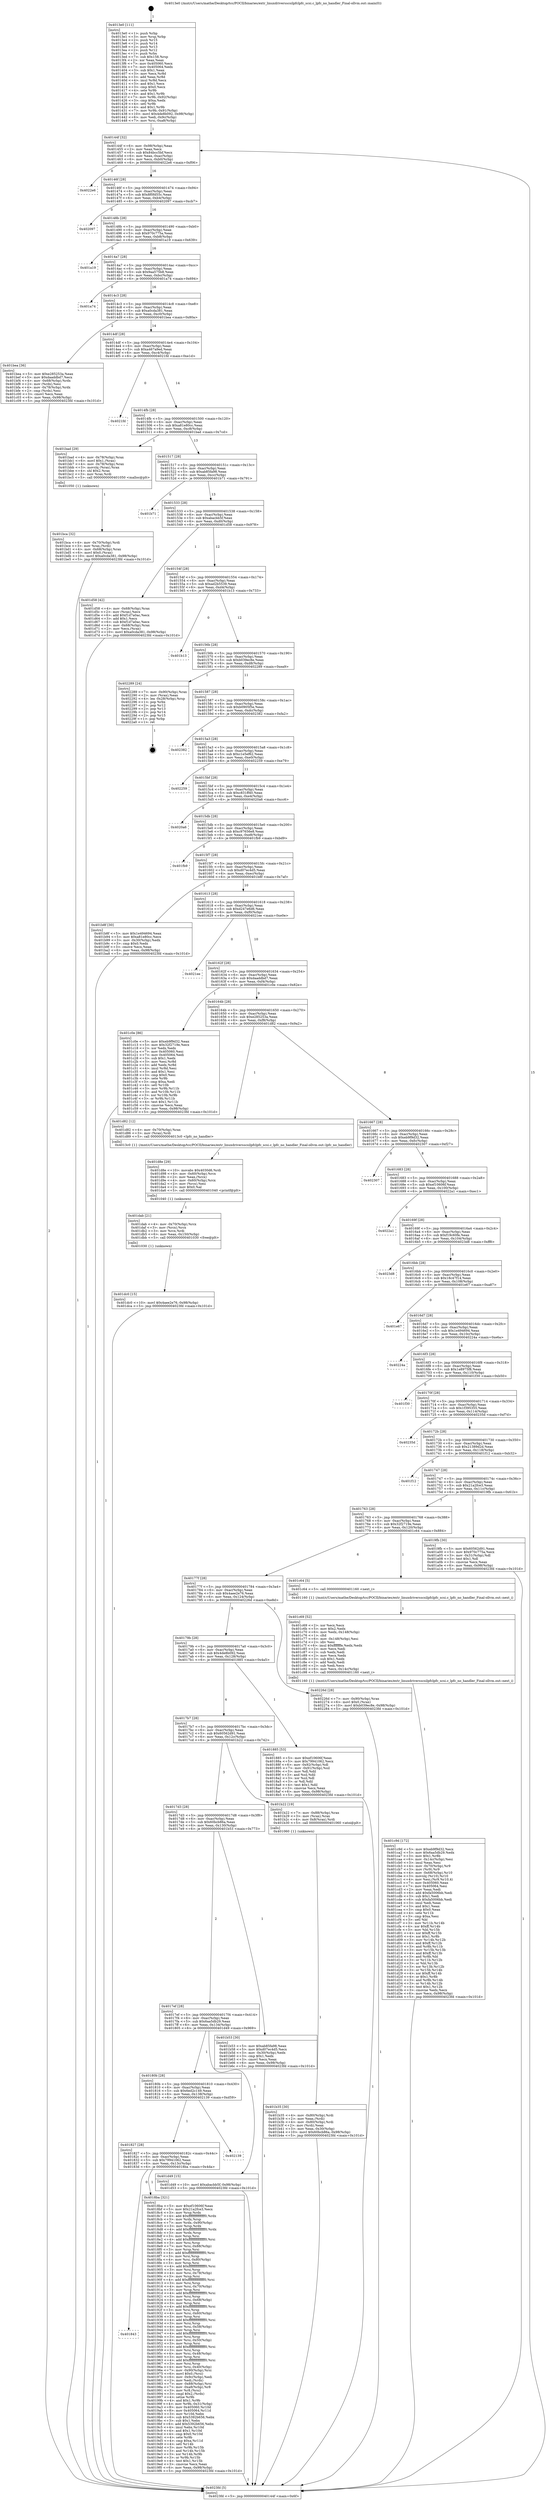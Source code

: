 digraph "0x4013e0" {
  label = "0x4013e0 (/mnt/c/Users/mathe/Desktop/tcc/POCII/binaries/extr_linuxdriversscsilpfclpfc_scsi.c_lpfc_no_handler_Final-ollvm.out::main(0))"
  labelloc = "t"
  node[shape=record]

  Entry [label="",width=0.3,height=0.3,shape=circle,fillcolor=black,style=filled]
  "0x40144f" [label="{
     0x40144f [32]\l
     | [instrs]\l
     &nbsp;&nbsp;0x40144f \<+6\>: mov -0x98(%rbp),%eax\l
     &nbsp;&nbsp;0x401455 \<+2\>: mov %eax,%ecx\l
     &nbsp;&nbsp;0x401457 \<+6\>: sub $0x84bcc5bf,%ecx\l
     &nbsp;&nbsp;0x40145d \<+6\>: mov %eax,-0xac(%rbp)\l
     &nbsp;&nbsp;0x401463 \<+6\>: mov %ecx,-0xb0(%rbp)\l
     &nbsp;&nbsp;0x401469 \<+6\>: je 00000000004022e6 \<main+0xf06\>\l
  }"]
  "0x4022e6" [label="{
     0x4022e6\l
  }", style=dashed]
  "0x40146f" [label="{
     0x40146f [28]\l
     | [instrs]\l
     &nbsp;&nbsp;0x40146f \<+5\>: jmp 0000000000401474 \<main+0x94\>\l
     &nbsp;&nbsp;0x401474 \<+6\>: mov -0xac(%rbp),%eax\l
     &nbsp;&nbsp;0x40147a \<+5\>: sub $0x8f0fd55c,%eax\l
     &nbsp;&nbsp;0x40147f \<+6\>: mov %eax,-0xb4(%rbp)\l
     &nbsp;&nbsp;0x401485 \<+6\>: je 0000000000402097 \<main+0xcb7\>\l
  }"]
  Exit [label="",width=0.3,height=0.3,shape=circle,fillcolor=black,style=filled,peripheries=2]
  "0x402097" [label="{
     0x402097\l
  }", style=dashed]
  "0x40148b" [label="{
     0x40148b [28]\l
     | [instrs]\l
     &nbsp;&nbsp;0x40148b \<+5\>: jmp 0000000000401490 \<main+0xb0\>\l
     &nbsp;&nbsp;0x401490 \<+6\>: mov -0xac(%rbp),%eax\l
     &nbsp;&nbsp;0x401496 \<+5\>: sub $0x970c775a,%eax\l
     &nbsp;&nbsp;0x40149b \<+6\>: mov %eax,-0xb8(%rbp)\l
     &nbsp;&nbsp;0x4014a1 \<+6\>: je 0000000000401a19 \<main+0x639\>\l
  }"]
  "0x401dc0" [label="{
     0x401dc0 [15]\l
     | [instrs]\l
     &nbsp;&nbsp;0x401dc0 \<+10\>: movl $0x4aee2e76,-0x98(%rbp)\l
     &nbsp;&nbsp;0x401dca \<+5\>: jmp 00000000004023fd \<main+0x101d\>\l
  }"]
  "0x401a19" [label="{
     0x401a19\l
  }", style=dashed]
  "0x4014a7" [label="{
     0x4014a7 [28]\l
     | [instrs]\l
     &nbsp;&nbsp;0x4014a7 \<+5\>: jmp 00000000004014ac \<main+0xcc\>\l
     &nbsp;&nbsp;0x4014ac \<+6\>: mov -0xac(%rbp),%eax\l
     &nbsp;&nbsp;0x4014b2 \<+5\>: sub $0x9aa575b8,%eax\l
     &nbsp;&nbsp;0x4014b7 \<+6\>: mov %eax,-0xbc(%rbp)\l
     &nbsp;&nbsp;0x4014bd \<+6\>: je 0000000000401a74 \<main+0x694\>\l
  }"]
  "0x401dab" [label="{
     0x401dab [21]\l
     | [instrs]\l
     &nbsp;&nbsp;0x401dab \<+4\>: mov -0x70(%rbp),%rcx\l
     &nbsp;&nbsp;0x401daf \<+3\>: mov (%rcx),%rcx\l
     &nbsp;&nbsp;0x401db2 \<+3\>: mov %rcx,%rdi\l
     &nbsp;&nbsp;0x401db5 \<+6\>: mov %eax,-0x150(%rbp)\l
     &nbsp;&nbsp;0x401dbb \<+5\>: call 0000000000401030 \<free@plt\>\l
     | [calls]\l
     &nbsp;&nbsp;0x401030 \{1\} (unknown)\l
  }"]
  "0x401a74" [label="{
     0x401a74\l
  }", style=dashed]
  "0x4014c3" [label="{
     0x4014c3 [28]\l
     | [instrs]\l
     &nbsp;&nbsp;0x4014c3 \<+5\>: jmp 00000000004014c8 \<main+0xe8\>\l
     &nbsp;&nbsp;0x4014c8 \<+6\>: mov -0xac(%rbp),%eax\l
     &nbsp;&nbsp;0x4014ce \<+5\>: sub $0xa0cda381,%eax\l
     &nbsp;&nbsp;0x4014d3 \<+6\>: mov %eax,-0xc0(%rbp)\l
     &nbsp;&nbsp;0x4014d9 \<+6\>: je 0000000000401bea \<main+0x80a\>\l
  }"]
  "0x401d8e" [label="{
     0x401d8e [29]\l
     | [instrs]\l
     &nbsp;&nbsp;0x401d8e \<+10\>: movabs $0x4030d6,%rdi\l
     &nbsp;&nbsp;0x401d98 \<+4\>: mov -0x60(%rbp),%rcx\l
     &nbsp;&nbsp;0x401d9c \<+2\>: mov %eax,(%rcx)\l
     &nbsp;&nbsp;0x401d9e \<+4\>: mov -0x60(%rbp),%rcx\l
     &nbsp;&nbsp;0x401da2 \<+2\>: mov (%rcx),%esi\l
     &nbsp;&nbsp;0x401da4 \<+2\>: mov $0x0,%al\l
     &nbsp;&nbsp;0x401da6 \<+5\>: call 0000000000401040 \<printf@plt\>\l
     | [calls]\l
     &nbsp;&nbsp;0x401040 \{1\} (unknown)\l
  }"]
  "0x401bea" [label="{
     0x401bea [36]\l
     | [instrs]\l
     &nbsp;&nbsp;0x401bea \<+5\>: mov $0xe285253a,%eax\l
     &nbsp;&nbsp;0x401bef \<+5\>: mov $0xdaaddbd7,%ecx\l
     &nbsp;&nbsp;0x401bf4 \<+4\>: mov -0x68(%rbp),%rdx\l
     &nbsp;&nbsp;0x401bf8 \<+2\>: mov (%rdx),%esi\l
     &nbsp;&nbsp;0x401bfa \<+4\>: mov -0x78(%rbp),%rdx\l
     &nbsp;&nbsp;0x401bfe \<+2\>: cmp (%rdx),%esi\l
     &nbsp;&nbsp;0x401c00 \<+3\>: cmovl %ecx,%eax\l
     &nbsp;&nbsp;0x401c03 \<+6\>: mov %eax,-0x98(%rbp)\l
     &nbsp;&nbsp;0x401c09 \<+5\>: jmp 00000000004023fd \<main+0x101d\>\l
  }"]
  "0x4014df" [label="{
     0x4014df [28]\l
     | [instrs]\l
     &nbsp;&nbsp;0x4014df \<+5\>: jmp 00000000004014e4 \<main+0x104\>\l
     &nbsp;&nbsp;0x4014e4 \<+6\>: mov -0xac(%rbp),%eax\l
     &nbsp;&nbsp;0x4014ea \<+5\>: sub $0xa467a9ed,%eax\l
     &nbsp;&nbsp;0x4014ef \<+6\>: mov %eax,-0xc4(%rbp)\l
     &nbsp;&nbsp;0x4014f5 \<+6\>: je 00000000004021fd \<main+0xe1d\>\l
  }"]
  "0x401c9d" [label="{
     0x401c9d [172]\l
     | [instrs]\l
     &nbsp;&nbsp;0x401c9d \<+5\>: mov $0xeb9f9d32,%ecx\l
     &nbsp;&nbsp;0x401ca2 \<+5\>: mov $0x6aa5db29,%edx\l
     &nbsp;&nbsp;0x401ca7 \<+3\>: mov $0x1,%r8b\l
     &nbsp;&nbsp;0x401caa \<+6\>: mov -0x14c(%rbp),%esi\l
     &nbsp;&nbsp;0x401cb0 \<+3\>: imul %eax,%esi\l
     &nbsp;&nbsp;0x401cb3 \<+4\>: mov -0x70(%rbp),%r9\l
     &nbsp;&nbsp;0x401cb7 \<+3\>: mov (%r9),%r9\l
     &nbsp;&nbsp;0x401cba \<+4\>: mov -0x68(%rbp),%r10\l
     &nbsp;&nbsp;0x401cbe \<+3\>: movslq (%r10),%r10\l
     &nbsp;&nbsp;0x401cc1 \<+4\>: mov %esi,(%r9,%r10,4)\l
     &nbsp;&nbsp;0x401cc5 \<+7\>: mov 0x405060,%eax\l
     &nbsp;&nbsp;0x401ccc \<+7\>: mov 0x405064,%esi\l
     &nbsp;&nbsp;0x401cd3 \<+2\>: mov %eax,%edi\l
     &nbsp;&nbsp;0x401cd5 \<+6\>: add $0xfa5006bb,%edi\l
     &nbsp;&nbsp;0x401cdb \<+3\>: sub $0x1,%edi\l
     &nbsp;&nbsp;0x401cde \<+6\>: sub $0xfa5006bb,%edi\l
     &nbsp;&nbsp;0x401ce4 \<+3\>: imul %edi,%eax\l
     &nbsp;&nbsp;0x401ce7 \<+3\>: and $0x1,%eax\l
     &nbsp;&nbsp;0x401cea \<+3\>: cmp $0x0,%eax\l
     &nbsp;&nbsp;0x401ced \<+4\>: sete %r11b\l
     &nbsp;&nbsp;0x401cf1 \<+3\>: cmp $0xa,%esi\l
     &nbsp;&nbsp;0x401cf4 \<+3\>: setl %bl\l
     &nbsp;&nbsp;0x401cf7 \<+3\>: mov %r11b,%r14b\l
     &nbsp;&nbsp;0x401cfa \<+4\>: xor $0xff,%r14b\l
     &nbsp;&nbsp;0x401cfe \<+3\>: mov %bl,%r15b\l
     &nbsp;&nbsp;0x401d01 \<+4\>: xor $0xff,%r15b\l
     &nbsp;&nbsp;0x401d05 \<+4\>: xor $0x1,%r8b\l
     &nbsp;&nbsp;0x401d09 \<+3\>: mov %r14b,%r12b\l
     &nbsp;&nbsp;0x401d0c \<+4\>: and $0xff,%r12b\l
     &nbsp;&nbsp;0x401d10 \<+3\>: and %r8b,%r11b\l
     &nbsp;&nbsp;0x401d13 \<+3\>: mov %r15b,%r13b\l
     &nbsp;&nbsp;0x401d16 \<+4\>: and $0xff,%r13b\l
     &nbsp;&nbsp;0x401d1a \<+3\>: and %r8b,%bl\l
     &nbsp;&nbsp;0x401d1d \<+3\>: or %r11b,%r12b\l
     &nbsp;&nbsp;0x401d20 \<+3\>: or %bl,%r13b\l
     &nbsp;&nbsp;0x401d23 \<+3\>: xor %r13b,%r12b\l
     &nbsp;&nbsp;0x401d26 \<+3\>: or %r15b,%r14b\l
     &nbsp;&nbsp;0x401d29 \<+4\>: xor $0xff,%r14b\l
     &nbsp;&nbsp;0x401d2d \<+4\>: or $0x1,%r8b\l
     &nbsp;&nbsp;0x401d31 \<+3\>: and %r8b,%r14b\l
     &nbsp;&nbsp;0x401d34 \<+3\>: or %r14b,%r12b\l
     &nbsp;&nbsp;0x401d37 \<+4\>: test $0x1,%r12b\l
     &nbsp;&nbsp;0x401d3b \<+3\>: cmovne %edx,%ecx\l
     &nbsp;&nbsp;0x401d3e \<+6\>: mov %ecx,-0x98(%rbp)\l
     &nbsp;&nbsp;0x401d44 \<+5\>: jmp 00000000004023fd \<main+0x101d\>\l
  }"]
  "0x4021fd" [label="{
     0x4021fd\l
  }", style=dashed]
  "0x4014fb" [label="{
     0x4014fb [28]\l
     | [instrs]\l
     &nbsp;&nbsp;0x4014fb \<+5\>: jmp 0000000000401500 \<main+0x120\>\l
     &nbsp;&nbsp;0x401500 \<+6\>: mov -0xac(%rbp),%eax\l
     &nbsp;&nbsp;0x401506 \<+5\>: sub $0xa81e80cc,%eax\l
     &nbsp;&nbsp;0x40150b \<+6\>: mov %eax,-0xc8(%rbp)\l
     &nbsp;&nbsp;0x401511 \<+6\>: je 0000000000401bad \<main+0x7cd\>\l
  }"]
  "0x401c69" [label="{
     0x401c69 [52]\l
     | [instrs]\l
     &nbsp;&nbsp;0x401c69 \<+2\>: xor %ecx,%ecx\l
     &nbsp;&nbsp;0x401c6b \<+5\>: mov $0x2,%edx\l
     &nbsp;&nbsp;0x401c70 \<+6\>: mov %edx,-0x148(%rbp)\l
     &nbsp;&nbsp;0x401c76 \<+1\>: cltd\l
     &nbsp;&nbsp;0x401c77 \<+6\>: mov -0x148(%rbp),%esi\l
     &nbsp;&nbsp;0x401c7d \<+2\>: idiv %esi\l
     &nbsp;&nbsp;0x401c7f \<+6\>: imul $0xfffffffe,%edx,%edx\l
     &nbsp;&nbsp;0x401c85 \<+2\>: mov %ecx,%edi\l
     &nbsp;&nbsp;0x401c87 \<+2\>: sub %edx,%edi\l
     &nbsp;&nbsp;0x401c89 \<+2\>: mov %ecx,%edx\l
     &nbsp;&nbsp;0x401c8b \<+3\>: sub $0x1,%edx\l
     &nbsp;&nbsp;0x401c8e \<+2\>: add %edx,%edi\l
     &nbsp;&nbsp;0x401c90 \<+2\>: sub %edi,%ecx\l
     &nbsp;&nbsp;0x401c92 \<+6\>: mov %ecx,-0x14c(%rbp)\l
     &nbsp;&nbsp;0x401c98 \<+5\>: call 0000000000401160 \<next_i\>\l
     | [calls]\l
     &nbsp;&nbsp;0x401160 \{1\} (/mnt/c/Users/mathe/Desktop/tcc/POCII/binaries/extr_linuxdriversscsilpfclpfc_scsi.c_lpfc_no_handler_Final-ollvm.out::next_i)\l
  }"]
  "0x401bad" [label="{
     0x401bad [29]\l
     | [instrs]\l
     &nbsp;&nbsp;0x401bad \<+4\>: mov -0x78(%rbp),%rax\l
     &nbsp;&nbsp;0x401bb1 \<+6\>: movl $0x1,(%rax)\l
     &nbsp;&nbsp;0x401bb7 \<+4\>: mov -0x78(%rbp),%rax\l
     &nbsp;&nbsp;0x401bbb \<+3\>: movslq (%rax),%rax\l
     &nbsp;&nbsp;0x401bbe \<+4\>: shl $0x2,%rax\l
     &nbsp;&nbsp;0x401bc2 \<+3\>: mov %rax,%rdi\l
     &nbsp;&nbsp;0x401bc5 \<+5\>: call 0000000000401050 \<malloc@plt\>\l
     | [calls]\l
     &nbsp;&nbsp;0x401050 \{1\} (unknown)\l
  }"]
  "0x401517" [label="{
     0x401517 [28]\l
     | [instrs]\l
     &nbsp;&nbsp;0x401517 \<+5\>: jmp 000000000040151c \<main+0x13c\>\l
     &nbsp;&nbsp;0x40151c \<+6\>: mov -0xac(%rbp),%eax\l
     &nbsp;&nbsp;0x401522 \<+5\>: sub $0xab85fa98,%eax\l
     &nbsp;&nbsp;0x401527 \<+6\>: mov %eax,-0xcc(%rbp)\l
     &nbsp;&nbsp;0x40152d \<+6\>: je 0000000000401b71 \<main+0x791\>\l
  }"]
  "0x401bca" [label="{
     0x401bca [32]\l
     | [instrs]\l
     &nbsp;&nbsp;0x401bca \<+4\>: mov -0x70(%rbp),%rdi\l
     &nbsp;&nbsp;0x401bce \<+3\>: mov %rax,(%rdi)\l
     &nbsp;&nbsp;0x401bd1 \<+4\>: mov -0x68(%rbp),%rax\l
     &nbsp;&nbsp;0x401bd5 \<+6\>: movl $0x0,(%rax)\l
     &nbsp;&nbsp;0x401bdb \<+10\>: movl $0xa0cda381,-0x98(%rbp)\l
     &nbsp;&nbsp;0x401be5 \<+5\>: jmp 00000000004023fd \<main+0x101d\>\l
  }"]
  "0x401b71" [label="{
     0x401b71\l
  }", style=dashed]
  "0x401533" [label="{
     0x401533 [28]\l
     | [instrs]\l
     &nbsp;&nbsp;0x401533 \<+5\>: jmp 0000000000401538 \<main+0x158\>\l
     &nbsp;&nbsp;0x401538 \<+6\>: mov -0xac(%rbp),%eax\l
     &nbsp;&nbsp;0x40153e \<+5\>: sub $0xabacbb5f,%eax\l
     &nbsp;&nbsp;0x401543 \<+6\>: mov %eax,-0xd0(%rbp)\l
     &nbsp;&nbsp;0x401549 \<+6\>: je 0000000000401d58 \<main+0x978\>\l
  }"]
  "0x401b35" [label="{
     0x401b35 [30]\l
     | [instrs]\l
     &nbsp;&nbsp;0x401b35 \<+4\>: mov -0x80(%rbp),%rdi\l
     &nbsp;&nbsp;0x401b39 \<+2\>: mov %eax,(%rdi)\l
     &nbsp;&nbsp;0x401b3b \<+4\>: mov -0x80(%rbp),%rdi\l
     &nbsp;&nbsp;0x401b3f \<+2\>: mov (%rdi),%eax\l
     &nbsp;&nbsp;0x401b41 \<+3\>: mov %eax,-0x30(%rbp)\l
     &nbsp;&nbsp;0x401b44 \<+10\>: movl $0x60bcb86a,-0x98(%rbp)\l
     &nbsp;&nbsp;0x401b4e \<+5\>: jmp 00000000004023fd \<main+0x101d\>\l
  }"]
  "0x401d58" [label="{
     0x401d58 [42]\l
     | [instrs]\l
     &nbsp;&nbsp;0x401d58 \<+4\>: mov -0x68(%rbp),%rax\l
     &nbsp;&nbsp;0x401d5c \<+2\>: mov (%rax),%ecx\l
     &nbsp;&nbsp;0x401d5e \<+6\>: add $0xf1d7a0ac,%ecx\l
     &nbsp;&nbsp;0x401d64 \<+3\>: add $0x1,%ecx\l
     &nbsp;&nbsp;0x401d67 \<+6\>: sub $0xf1d7a0ac,%ecx\l
     &nbsp;&nbsp;0x401d6d \<+4\>: mov -0x68(%rbp),%rax\l
     &nbsp;&nbsp;0x401d71 \<+2\>: mov %ecx,(%rax)\l
     &nbsp;&nbsp;0x401d73 \<+10\>: movl $0xa0cda381,-0x98(%rbp)\l
     &nbsp;&nbsp;0x401d7d \<+5\>: jmp 00000000004023fd \<main+0x101d\>\l
  }"]
  "0x40154f" [label="{
     0x40154f [28]\l
     | [instrs]\l
     &nbsp;&nbsp;0x40154f \<+5\>: jmp 0000000000401554 \<main+0x174\>\l
     &nbsp;&nbsp;0x401554 \<+6\>: mov -0xac(%rbp),%eax\l
     &nbsp;&nbsp;0x40155a \<+5\>: sub $0xad2b5539,%eax\l
     &nbsp;&nbsp;0x40155f \<+6\>: mov %eax,-0xd4(%rbp)\l
     &nbsp;&nbsp;0x401565 \<+6\>: je 0000000000401b13 \<main+0x733\>\l
  }"]
  "0x401843" [label="{
     0x401843\l
  }", style=dashed]
  "0x401b13" [label="{
     0x401b13\l
  }", style=dashed]
  "0x40156b" [label="{
     0x40156b [28]\l
     | [instrs]\l
     &nbsp;&nbsp;0x40156b \<+5\>: jmp 0000000000401570 \<main+0x190\>\l
     &nbsp;&nbsp;0x401570 \<+6\>: mov -0xac(%rbp),%eax\l
     &nbsp;&nbsp;0x401576 \<+5\>: sub $0xb039ec8e,%eax\l
     &nbsp;&nbsp;0x40157b \<+6\>: mov %eax,-0xd8(%rbp)\l
     &nbsp;&nbsp;0x401581 \<+6\>: je 0000000000402289 \<main+0xea9\>\l
  }"]
  "0x4018ba" [label="{
     0x4018ba [321]\l
     | [instrs]\l
     &nbsp;&nbsp;0x4018ba \<+5\>: mov $0xef10606f,%eax\l
     &nbsp;&nbsp;0x4018bf \<+5\>: mov $0x21a2fce3,%ecx\l
     &nbsp;&nbsp;0x4018c4 \<+3\>: mov %rsp,%rdx\l
     &nbsp;&nbsp;0x4018c7 \<+4\>: add $0xfffffffffffffff0,%rdx\l
     &nbsp;&nbsp;0x4018cb \<+3\>: mov %rdx,%rsp\l
     &nbsp;&nbsp;0x4018ce \<+7\>: mov %rdx,-0x90(%rbp)\l
     &nbsp;&nbsp;0x4018d5 \<+3\>: mov %rsp,%rdx\l
     &nbsp;&nbsp;0x4018d8 \<+4\>: add $0xfffffffffffffff0,%rdx\l
     &nbsp;&nbsp;0x4018dc \<+3\>: mov %rdx,%rsp\l
     &nbsp;&nbsp;0x4018df \<+3\>: mov %rsp,%rsi\l
     &nbsp;&nbsp;0x4018e2 \<+4\>: add $0xfffffffffffffff0,%rsi\l
     &nbsp;&nbsp;0x4018e6 \<+3\>: mov %rsi,%rsp\l
     &nbsp;&nbsp;0x4018e9 \<+7\>: mov %rsi,-0x88(%rbp)\l
     &nbsp;&nbsp;0x4018f0 \<+3\>: mov %rsp,%rsi\l
     &nbsp;&nbsp;0x4018f3 \<+4\>: add $0xfffffffffffffff0,%rsi\l
     &nbsp;&nbsp;0x4018f7 \<+3\>: mov %rsi,%rsp\l
     &nbsp;&nbsp;0x4018fa \<+4\>: mov %rsi,-0x80(%rbp)\l
     &nbsp;&nbsp;0x4018fe \<+3\>: mov %rsp,%rsi\l
     &nbsp;&nbsp;0x401901 \<+4\>: add $0xfffffffffffffff0,%rsi\l
     &nbsp;&nbsp;0x401905 \<+3\>: mov %rsi,%rsp\l
     &nbsp;&nbsp;0x401908 \<+4\>: mov %rsi,-0x78(%rbp)\l
     &nbsp;&nbsp;0x40190c \<+3\>: mov %rsp,%rsi\l
     &nbsp;&nbsp;0x40190f \<+4\>: add $0xfffffffffffffff0,%rsi\l
     &nbsp;&nbsp;0x401913 \<+3\>: mov %rsi,%rsp\l
     &nbsp;&nbsp;0x401916 \<+4\>: mov %rsi,-0x70(%rbp)\l
     &nbsp;&nbsp;0x40191a \<+3\>: mov %rsp,%rsi\l
     &nbsp;&nbsp;0x40191d \<+4\>: add $0xfffffffffffffff0,%rsi\l
     &nbsp;&nbsp;0x401921 \<+3\>: mov %rsi,%rsp\l
     &nbsp;&nbsp;0x401924 \<+4\>: mov %rsi,-0x68(%rbp)\l
     &nbsp;&nbsp;0x401928 \<+3\>: mov %rsp,%rsi\l
     &nbsp;&nbsp;0x40192b \<+4\>: add $0xfffffffffffffff0,%rsi\l
     &nbsp;&nbsp;0x40192f \<+3\>: mov %rsi,%rsp\l
     &nbsp;&nbsp;0x401932 \<+4\>: mov %rsi,-0x60(%rbp)\l
     &nbsp;&nbsp;0x401936 \<+3\>: mov %rsp,%rsi\l
     &nbsp;&nbsp;0x401939 \<+4\>: add $0xfffffffffffffff0,%rsi\l
     &nbsp;&nbsp;0x40193d \<+3\>: mov %rsi,%rsp\l
     &nbsp;&nbsp;0x401940 \<+4\>: mov %rsi,-0x58(%rbp)\l
     &nbsp;&nbsp;0x401944 \<+3\>: mov %rsp,%rsi\l
     &nbsp;&nbsp;0x401947 \<+4\>: add $0xfffffffffffffff0,%rsi\l
     &nbsp;&nbsp;0x40194b \<+3\>: mov %rsi,%rsp\l
     &nbsp;&nbsp;0x40194e \<+4\>: mov %rsi,-0x50(%rbp)\l
     &nbsp;&nbsp;0x401952 \<+3\>: mov %rsp,%rsi\l
     &nbsp;&nbsp;0x401955 \<+4\>: add $0xfffffffffffffff0,%rsi\l
     &nbsp;&nbsp;0x401959 \<+3\>: mov %rsi,%rsp\l
     &nbsp;&nbsp;0x40195c \<+4\>: mov %rsi,-0x48(%rbp)\l
     &nbsp;&nbsp;0x401960 \<+3\>: mov %rsp,%rsi\l
     &nbsp;&nbsp;0x401963 \<+4\>: add $0xfffffffffffffff0,%rsi\l
     &nbsp;&nbsp;0x401967 \<+3\>: mov %rsi,%rsp\l
     &nbsp;&nbsp;0x40196a \<+4\>: mov %rsi,-0x40(%rbp)\l
     &nbsp;&nbsp;0x40196e \<+7\>: mov -0x90(%rbp),%rsi\l
     &nbsp;&nbsp;0x401975 \<+6\>: movl $0x0,(%rsi)\l
     &nbsp;&nbsp;0x40197b \<+6\>: mov -0x9c(%rbp),%edi\l
     &nbsp;&nbsp;0x401981 \<+2\>: mov %edi,(%rdx)\l
     &nbsp;&nbsp;0x401983 \<+7\>: mov -0x88(%rbp),%rsi\l
     &nbsp;&nbsp;0x40198a \<+7\>: mov -0xa8(%rbp),%r8\l
     &nbsp;&nbsp;0x401991 \<+3\>: mov %r8,(%rsi)\l
     &nbsp;&nbsp;0x401994 \<+3\>: cmpl $0x2,(%rdx)\l
     &nbsp;&nbsp;0x401997 \<+4\>: setne %r9b\l
     &nbsp;&nbsp;0x40199b \<+4\>: and $0x1,%r9b\l
     &nbsp;&nbsp;0x40199f \<+4\>: mov %r9b,-0x31(%rbp)\l
     &nbsp;&nbsp;0x4019a3 \<+8\>: mov 0x405060,%r10d\l
     &nbsp;&nbsp;0x4019ab \<+8\>: mov 0x405064,%r11d\l
     &nbsp;&nbsp;0x4019b3 \<+3\>: mov %r10d,%ebx\l
     &nbsp;&nbsp;0x4019b6 \<+6\>: sub $0x5392b656,%ebx\l
     &nbsp;&nbsp;0x4019bc \<+3\>: sub $0x1,%ebx\l
     &nbsp;&nbsp;0x4019bf \<+6\>: add $0x5392b656,%ebx\l
     &nbsp;&nbsp;0x4019c5 \<+4\>: imul %ebx,%r10d\l
     &nbsp;&nbsp;0x4019c9 \<+4\>: and $0x1,%r10d\l
     &nbsp;&nbsp;0x4019cd \<+4\>: cmp $0x0,%r10d\l
     &nbsp;&nbsp;0x4019d1 \<+4\>: sete %r9b\l
     &nbsp;&nbsp;0x4019d5 \<+4\>: cmp $0xa,%r11d\l
     &nbsp;&nbsp;0x4019d9 \<+4\>: setl %r14b\l
     &nbsp;&nbsp;0x4019dd \<+3\>: mov %r9b,%r15b\l
     &nbsp;&nbsp;0x4019e0 \<+3\>: and %r14b,%r15b\l
     &nbsp;&nbsp;0x4019e3 \<+3\>: xor %r14b,%r9b\l
     &nbsp;&nbsp;0x4019e6 \<+3\>: or %r9b,%r15b\l
     &nbsp;&nbsp;0x4019e9 \<+4\>: test $0x1,%r15b\l
     &nbsp;&nbsp;0x4019ed \<+3\>: cmovne %ecx,%eax\l
     &nbsp;&nbsp;0x4019f0 \<+6\>: mov %eax,-0x98(%rbp)\l
     &nbsp;&nbsp;0x4019f6 \<+5\>: jmp 00000000004023fd \<main+0x101d\>\l
  }"]
  "0x402289" [label="{
     0x402289 [24]\l
     | [instrs]\l
     &nbsp;&nbsp;0x402289 \<+7\>: mov -0x90(%rbp),%rax\l
     &nbsp;&nbsp;0x402290 \<+2\>: mov (%rax),%eax\l
     &nbsp;&nbsp;0x402292 \<+4\>: lea -0x28(%rbp),%rsp\l
     &nbsp;&nbsp;0x402296 \<+1\>: pop %rbx\l
     &nbsp;&nbsp;0x402297 \<+2\>: pop %r12\l
     &nbsp;&nbsp;0x402299 \<+2\>: pop %r13\l
     &nbsp;&nbsp;0x40229b \<+2\>: pop %r14\l
     &nbsp;&nbsp;0x40229d \<+2\>: pop %r15\l
     &nbsp;&nbsp;0x40229f \<+1\>: pop %rbp\l
     &nbsp;&nbsp;0x4022a0 \<+1\>: ret\l
  }"]
  "0x401587" [label="{
     0x401587 [28]\l
     | [instrs]\l
     &nbsp;&nbsp;0x401587 \<+5\>: jmp 000000000040158c \<main+0x1ac\>\l
     &nbsp;&nbsp;0x40158c \<+6\>: mov -0xac(%rbp),%eax\l
     &nbsp;&nbsp;0x401592 \<+5\>: sub $0xb0905f5e,%eax\l
     &nbsp;&nbsp;0x401597 \<+6\>: mov %eax,-0xdc(%rbp)\l
     &nbsp;&nbsp;0x40159d \<+6\>: je 0000000000402382 \<main+0xfa2\>\l
  }"]
  "0x401827" [label="{
     0x401827 [28]\l
     | [instrs]\l
     &nbsp;&nbsp;0x401827 \<+5\>: jmp 000000000040182c \<main+0x44c\>\l
     &nbsp;&nbsp;0x40182c \<+6\>: mov -0xac(%rbp),%eax\l
     &nbsp;&nbsp;0x401832 \<+5\>: sub $0x79941062,%eax\l
     &nbsp;&nbsp;0x401837 \<+6\>: mov %eax,-0x13c(%rbp)\l
     &nbsp;&nbsp;0x40183d \<+6\>: je 00000000004018ba \<main+0x4da\>\l
  }"]
  "0x402382" [label="{
     0x402382\l
  }", style=dashed]
  "0x4015a3" [label="{
     0x4015a3 [28]\l
     | [instrs]\l
     &nbsp;&nbsp;0x4015a3 \<+5\>: jmp 00000000004015a8 \<main+0x1c8\>\l
     &nbsp;&nbsp;0x4015a8 \<+6\>: mov -0xac(%rbp),%eax\l
     &nbsp;&nbsp;0x4015ae \<+5\>: sub $0xc1e5ef62,%eax\l
     &nbsp;&nbsp;0x4015b3 \<+6\>: mov %eax,-0xe0(%rbp)\l
     &nbsp;&nbsp;0x4015b9 \<+6\>: je 0000000000402259 \<main+0xe79\>\l
  }"]
  "0x402139" [label="{
     0x402139\l
  }", style=dashed]
  "0x402259" [label="{
     0x402259\l
  }", style=dashed]
  "0x4015bf" [label="{
     0x4015bf [28]\l
     | [instrs]\l
     &nbsp;&nbsp;0x4015bf \<+5\>: jmp 00000000004015c4 \<main+0x1e4\>\l
     &nbsp;&nbsp;0x4015c4 \<+6\>: mov -0xac(%rbp),%eax\l
     &nbsp;&nbsp;0x4015ca \<+5\>: sub $0xc831ff40,%eax\l
     &nbsp;&nbsp;0x4015cf \<+6\>: mov %eax,-0xe4(%rbp)\l
     &nbsp;&nbsp;0x4015d5 \<+6\>: je 00000000004020a6 \<main+0xcc6\>\l
  }"]
  "0x40180b" [label="{
     0x40180b [28]\l
     | [instrs]\l
     &nbsp;&nbsp;0x40180b \<+5\>: jmp 0000000000401810 \<main+0x430\>\l
     &nbsp;&nbsp;0x401810 \<+6\>: mov -0xac(%rbp),%eax\l
     &nbsp;&nbsp;0x401816 \<+5\>: sub $0x6ed2c149,%eax\l
     &nbsp;&nbsp;0x40181b \<+6\>: mov %eax,-0x138(%rbp)\l
     &nbsp;&nbsp;0x401821 \<+6\>: je 0000000000402139 \<main+0xd59\>\l
  }"]
  "0x4020a6" [label="{
     0x4020a6\l
  }", style=dashed]
  "0x4015db" [label="{
     0x4015db [28]\l
     | [instrs]\l
     &nbsp;&nbsp;0x4015db \<+5\>: jmp 00000000004015e0 \<main+0x200\>\l
     &nbsp;&nbsp;0x4015e0 \<+6\>: mov -0xac(%rbp),%eax\l
     &nbsp;&nbsp;0x4015e6 \<+5\>: sub $0xc97656e8,%eax\l
     &nbsp;&nbsp;0x4015eb \<+6\>: mov %eax,-0xe8(%rbp)\l
     &nbsp;&nbsp;0x4015f1 \<+6\>: je 0000000000401fb9 \<main+0xbd9\>\l
  }"]
  "0x401d49" [label="{
     0x401d49 [15]\l
     | [instrs]\l
     &nbsp;&nbsp;0x401d49 \<+10\>: movl $0xabacbb5f,-0x98(%rbp)\l
     &nbsp;&nbsp;0x401d53 \<+5\>: jmp 00000000004023fd \<main+0x101d\>\l
  }"]
  "0x401fb9" [label="{
     0x401fb9\l
  }", style=dashed]
  "0x4015f7" [label="{
     0x4015f7 [28]\l
     | [instrs]\l
     &nbsp;&nbsp;0x4015f7 \<+5\>: jmp 00000000004015fc \<main+0x21c\>\l
     &nbsp;&nbsp;0x4015fc \<+6\>: mov -0xac(%rbp),%eax\l
     &nbsp;&nbsp;0x401602 \<+5\>: sub $0xd07ec4d5,%eax\l
     &nbsp;&nbsp;0x401607 \<+6\>: mov %eax,-0xec(%rbp)\l
     &nbsp;&nbsp;0x40160d \<+6\>: je 0000000000401b8f \<main+0x7af\>\l
  }"]
  "0x4017ef" [label="{
     0x4017ef [28]\l
     | [instrs]\l
     &nbsp;&nbsp;0x4017ef \<+5\>: jmp 00000000004017f4 \<main+0x414\>\l
     &nbsp;&nbsp;0x4017f4 \<+6\>: mov -0xac(%rbp),%eax\l
     &nbsp;&nbsp;0x4017fa \<+5\>: sub $0x6aa5db29,%eax\l
     &nbsp;&nbsp;0x4017ff \<+6\>: mov %eax,-0x134(%rbp)\l
     &nbsp;&nbsp;0x401805 \<+6\>: je 0000000000401d49 \<main+0x969\>\l
  }"]
  "0x401b8f" [label="{
     0x401b8f [30]\l
     | [instrs]\l
     &nbsp;&nbsp;0x401b8f \<+5\>: mov $0x1e494694,%eax\l
     &nbsp;&nbsp;0x401b94 \<+5\>: mov $0xa81e80cc,%ecx\l
     &nbsp;&nbsp;0x401b99 \<+3\>: mov -0x30(%rbp),%edx\l
     &nbsp;&nbsp;0x401b9c \<+3\>: cmp $0x0,%edx\l
     &nbsp;&nbsp;0x401b9f \<+3\>: cmove %ecx,%eax\l
     &nbsp;&nbsp;0x401ba2 \<+6\>: mov %eax,-0x98(%rbp)\l
     &nbsp;&nbsp;0x401ba8 \<+5\>: jmp 00000000004023fd \<main+0x101d\>\l
  }"]
  "0x401613" [label="{
     0x401613 [28]\l
     | [instrs]\l
     &nbsp;&nbsp;0x401613 \<+5\>: jmp 0000000000401618 \<main+0x238\>\l
     &nbsp;&nbsp;0x401618 \<+6\>: mov -0xac(%rbp),%eax\l
     &nbsp;&nbsp;0x40161e \<+5\>: sub $0xd247e6d6,%eax\l
     &nbsp;&nbsp;0x401623 \<+6\>: mov %eax,-0xf0(%rbp)\l
     &nbsp;&nbsp;0x401629 \<+6\>: je 00000000004021ee \<main+0xe0e\>\l
  }"]
  "0x401b53" [label="{
     0x401b53 [30]\l
     | [instrs]\l
     &nbsp;&nbsp;0x401b53 \<+5\>: mov $0xab85fa98,%eax\l
     &nbsp;&nbsp;0x401b58 \<+5\>: mov $0xd07ec4d5,%ecx\l
     &nbsp;&nbsp;0x401b5d \<+3\>: mov -0x30(%rbp),%edx\l
     &nbsp;&nbsp;0x401b60 \<+3\>: cmp $0x1,%edx\l
     &nbsp;&nbsp;0x401b63 \<+3\>: cmovl %ecx,%eax\l
     &nbsp;&nbsp;0x401b66 \<+6\>: mov %eax,-0x98(%rbp)\l
     &nbsp;&nbsp;0x401b6c \<+5\>: jmp 00000000004023fd \<main+0x101d\>\l
  }"]
  "0x4021ee" [label="{
     0x4021ee\l
  }", style=dashed]
  "0x40162f" [label="{
     0x40162f [28]\l
     | [instrs]\l
     &nbsp;&nbsp;0x40162f \<+5\>: jmp 0000000000401634 \<main+0x254\>\l
     &nbsp;&nbsp;0x401634 \<+6\>: mov -0xac(%rbp),%eax\l
     &nbsp;&nbsp;0x40163a \<+5\>: sub $0xdaaddbd7,%eax\l
     &nbsp;&nbsp;0x40163f \<+6\>: mov %eax,-0xf4(%rbp)\l
     &nbsp;&nbsp;0x401645 \<+6\>: je 0000000000401c0e \<main+0x82e\>\l
  }"]
  "0x4017d3" [label="{
     0x4017d3 [28]\l
     | [instrs]\l
     &nbsp;&nbsp;0x4017d3 \<+5\>: jmp 00000000004017d8 \<main+0x3f8\>\l
     &nbsp;&nbsp;0x4017d8 \<+6\>: mov -0xac(%rbp),%eax\l
     &nbsp;&nbsp;0x4017de \<+5\>: sub $0x60bcb86a,%eax\l
     &nbsp;&nbsp;0x4017e3 \<+6\>: mov %eax,-0x130(%rbp)\l
     &nbsp;&nbsp;0x4017e9 \<+6\>: je 0000000000401b53 \<main+0x773\>\l
  }"]
  "0x401c0e" [label="{
     0x401c0e [86]\l
     | [instrs]\l
     &nbsp;&nbsp;0x401c0e \<+5\>: mov $0xeb9f9d32,%eax\l
     &nbsp;&nbsp;0x401c13 \<+5\>: mov $0x32f2719e,%ecx\l
     &nbsp;&nbsp;0x401c18 \<+2\>: xor %edx,%edx\l
     &nbsp;&nbsp;0x401c1a \<+7\>: mov 0x405060,%esi\l
     &nbsp;&nbsp;0x401c21 \<+7\>: mov 0x405064,%edi\l
     &nbsp;&nbsp;0x401c28 \<+3\>: sub $0x1,%edx\l
     &nbsp;&nbsp;0x401c2b \<+3\>: mov %esi,%r8d\l
     &nbsp;&nbsp;0x401c2e \<+3\>: add %edx,%r8d\l
     &nbsp;&nbsp;0x401c31 \<+4\>: imul %r8d,%esi\l
     &nbsp;&nbsp;0x401c35 \<+3\>: and $0x1,%esi\l
     &nbsp;&nbsp;0x401c38 \<+3\>: cmp $0x0,%esi\l
     &nbsp;&nbsp;0x401c3b \<+4\>: sete %r9b\l
     &nbsp;&nbsp;0x401c3f \<+3\>: cmp $0xa,%edi\l
     &nbsp;&nbsp;0x401c42 \<+4\>: setl %r10b\l
     &nbsp;&nbsp;0x401c46 \<+3\>: mov %r9b,%r11b\l
     &nbsp;&nbsp;0x401c49 \<+3\>: and %r10b,%r11b\l
     &nbsp;&nbsp;0x401c4c \<+3\>: xor %r10b,%r9b\l
     &nbsp;&nbsp;0x401c4f \<+3\>: or %r9b,%r11b\l
     &nbsp;&nbsp;0x401c52 \<+4\>: test $0x1,%r11b\l
     &nbsp;&nbsp;0x401c56 \<+3\>: cmovne %ecx,%eax\l
     &nbsp;&nbsp;0x401c59 \<+6\>: mov %eax,-0x98(%rbp)\l
     &nbsp;&nbsp;0x401c5f \<+5\>: jmp 00000000004023fd \<main+0x101d\>\l
  }"]
  "0x40164b" [label="{
     0x40164b [28]\l
     | [instrs]\l
     &nbsp;&nbsp;0x40164b \<+5\>: jmp 0000000000401650 \<main+0x270\>\l
     &nbsp;&nbsp;0x401650 \<+6\>: mov -0xac(%rbp),%eax\l
     &nbsp;&nbsp;0x401656 \<+5\>: sub $0xe285253a,%eax\l
     &nbsp;&nbsp;0x40165b \<+6\>: mov %eax,-0xf8(%rbp)\l
     &nbsp;&nbsp;0x401661 \<+6\>: je 0000000000401d82 \<main+0x9a2\>\l
  }"]
  "0x401b22" [label="{
     0x401b22 [19]\l
     | [instrs]\l
     &nbsp;&nbsp;0x401b22 \<+7\>: mov -0x88(%rbp),%rax\l
     &nbsp;&nbsp;0x401b29 \<+3\>: mov (%rax),%rax\l
     &nbsp;&nbsp;0x401b2c \<+4\>: mov 0x8(%rax),%rdi\l
     &nbsp;&nbsp;0x401b30 \<+5\>: call 0000000000401060 \<atoi@plt\>\l
     | [calls]\l
     &nbsp;&nbsp;0x401060 \{1\} (unknown)\l
  }"]
  "0x401d82" [label="{
     0x401d82 [12]\l
     | [instrs]\l
     &nbsp;&nbsp;0x401d82 \<+4\>: mov -0x70(%rbp),%rax\l
     &nbsp;&nbsp;0x401d86 \<+3\>: mov (%rax),%rdi\l
     &nbsp;&nbsp;0x401d89 \<+5\>: call 00000000004013c0 \<lpfc_no_handler\>\l
     | [calls]\l
     &nbsp;&nbsp;0x4013c0 \{1\} (/mnt/c/Users/mathe/Desktop/tcc/POCII/binaries/extr_linuxdriversscsilpfclpfc_scsi.c_lpfc_no_handler_Final-ollvm.out::lpfc_no_handler)\l
  }"]
  "0x401667" [label="{
     0x401667 [28]\l
     | [instrs]\l
     &nbsp;&nbsp;0x401667 \<+5\>: jmp 000000000040166c \<main+0x28c\>\l
     &nbsp;&nbsp;0x40166c \<+6\>: mov -0xac(%rbp),%eax\l
     &nbsp;&nbsp;0x401672 \<+5\>: sub $0xeb9f9d32,%eax\l
     &nbsp;&nbsp;0x401677 \<+6\>: mov %eax,-0xfc(%rbp)\l
     &nbsp;&nbsp;0x40167d \<+6\>: je 0000000000402307 \<main+0xf27\>\l
  }"]
  "0x4013e0" [label="{
     0x4013e0 [111]\l
     | [instrs]\l
     &nbsp;&nbsp;0x4013e0 \<+1\>: push %rbp\l
     &nbsp;&nbsp;0x4013e1 \<+3\>: mov %rsp,%rbp\l
     &nbsp;&nbsp;0x4013e4 \<+2\>: push %r15\l
     &nbsp;&nbsp;0x4013e6 \<+2\>: push %r14\l
     &nbsp;&nbsp;0x4013e8 \<+2\>: push %r13\l
     &nbsp;&nbsp;0x4013ea \<+2\>: push %r12\l
     &nbsp;&nbsp;0x4013ec \<+1\>: push %rbx\l
     &nbsp;&nbsp;0x4013ed \<+7\>: sub $0x158,%rsp\l
     &nbsp;&nbsp;0x4013f4 \<+2\>: xor %eax,%eax\l
     &nbsp;&nbsp;0x4013f6 \<+7\>: mov 0x405060,%ecx\l
     &nbsp;&nbsp;0x4013fd \<+7\>: mov 0x405064,%edx\l
     &nbsp;&nbsp;0x401404 \<+3\>: sub $0x1,%eax\l
     &nbsp;&nbsp;0x401407 \<+3\>: mov %ecx,%r8d\l
     &nbsp;&nbsp;0x40140a \<+3\>: add %eax,%r8d\l
     &nbsp;&nbsp;0x40140d \<+4\>: imul %r8d,%ecx\l
     &nbsp;&nbsp;0x401411 \<+3\>: and $0x1,%ecx\l
     &nbsp;&nbsp;0x401414 \<+3\>: cmp $0x0,%ecx\l
     &nbsp;&nbsp;0x401417 \<+4\>: sete %r9b\l
     &nbsp;&nbsp;0x40141b \<+4\>: and $0x1,%r9b\l
     &nbsp;&nbsp;0x40141f \<+7\>: mov %r9b,-0x92(%rbp)\l
     &nbsp;&nbsp;0x401426 \<+3\>: cmp $0xa,%edx\l
     &nbsp;&nbsp;0x401429 \<+4\>: setl %r9b\l
     &nbsp;&nbsp;0x40142d \<+4\>: and $0x1,%r9b\l
     &nbsp;&nbsp;0x401431 \<+7\>: mov %r9b,-0x91(%rbp)\l
     &nbsp;&nbsp;0x401438 \<+10\>: movl $0x4de8b092,-0x98(%rbp)\l
     &nbsp;&nbsp;0x401442 \<+6\>: mov %edi,-0x9c(%rbp)\l
     &nbsp;&nbsp;0x401448 \<+7\>: mov %rsi,-0xa8(%rbp)\l
  }"]
  "0x402307" [label="{
     0x402307\l
  }", style=dashed]
  "0x401683" [label="{
     0x401683 [28]\l
     | [instrs]\l
     &nbsp;&nbsp;0x401683 \<+5\>: jmp 0000000000401688 \<main+0x2a8\>\l
     &nbsp;&nbsp;0x401688 \<+6\>: mov -0xac(%rbp),%eax\l
     &nbsp;&nbsp;0x40168e \<+5\>: sub $0xef10606f,%eax\l
     &nbsp;&nbsp;0x401693 \<+6\>: mov %eax,-0x100(%rbp)\l
     &nbsp;&nbsp;0x401699 \<+6\>: je 00000000004022a1 \<main+0xec1\>\l
  }"]
  "0x4023fd" [label="{
     0x4023fd [5]\l
     | [instrs]\l
     &nbsp;&nbsp;0x4023fd \<+5\>: jmp 000000000040144f \<main+0x6f\>\l
  }"]
  "0x4022a1" [label="{
     0x4022a1\l
  }", style=dashed]
  "0x40169f" [label="{
     0x40169f [28]\l
     | [instrs]\l
     &nbsp;&nbsp;0x40169f \<+5\>: jmp 00000000004016a4 \<main+0x2c4\>\l
     &nbsp;&nbsp;0x4016a4 \<+6\>: mov -0xac(%rbp),%eax\l
     &nbsp;&nbsp;0x4016aa \<+5\>: sub $0xf19c60fe,%eax\l
     &nbsp;&nbsp;0x4016af \<+6\>: mov %eax,-0x104(%rbp)\l
     &nbsp;&nbsp;0x4016b5 \<+6\>: je 00000000004023d8 \<main+0xff8\>\l
  }"]
  "0x4017b7" [label="{
     0x4017b7 [28]\l
     | [instrs]\l
     &nbsp;&nbsp;0x4017b7 \<+5\>: jmp 00000000004017bc \<main+0x3dc\>\l
     &nbsp;&nbsp;0x4017bc \<+6\>: mov -0xac(%rbp),%eax\l
     &nbsp;&nbsp;0x4017c2 \<+5\>: sub $0x60562d91,%eax\l
     &nbsp;&nbsp;0x4017c7 \<+6\>: mov %eax,-0x12c(%rbp)\l
     &nbsp;&nbsp;0x4017cd \<+6\>: je 0000000000401b22 \<main+0x742\>\l
  }"]
  "0x4023d8" [label="{
     0x4023d8\l
  }", style=dashed]
  "0x4016bb" [label="{
     0x4016bb [28]\l
     | [instrs]\l
     &nbsp;&nbsp;0x4016bb \<+5\>: jmp 00000000004016c0 \<main+0x2e0\>\l
     &nbsp;&nbsp;0x4016c0 \<+6\>: mov -0xac(%rbp),%eax\l
     &nbsp;&nbsp;0x4016c6 \<+5\>: sub $0x18c47f14,%eax\l
     &nbsp;&nbsp;0x4016cb \<+6\>: mov %eax,-0x108(%rbp)\l
     &nbsp;&nbsp;0x4016d1 \<+6\>: je 0000000000401e67 \<main+0xa87\>\l
  }"]
  "0x401885" [label="{
     0x401885 [53]\l
     | [instrs]\l
     &nbsp;&nbsp;0x401885 \<+5\>: mov $0xef10606f,%eax\l
     &nbsp;&nbsp;0x40188a \<+5\>: mov $0x79941062,%ecx\l
     &nbsp;&nbsp;0x40188f \<+6\>: mov -0x92(%rbp),%dl\l
     &nbsp;&nbsp;0x401895 \<+7\>: mov -0x91(%rbp),%sil\l
     &nbsp;&nbsp;0x40189c \<+3\>: mov %dl,%dil\l
     &nbsp;&nbsp;0x40189f \<+3\>: and %sil,%dil\l
     &nbsp;&nbsp;0x4018a2 \<+3\>: xor %sil,%dl\l
     &nbsp;&nbsp;0x4018a5 \<+3\>: or %dl,%dil\l
     &nbsp;&nbsp;0x4018a8 \<+4\>: test $0x1,%dil\l
     &nbsp;&nbsp;0x4018ac \<+3\>: cmovne %ecx,%eax\l
     &nbsp;&nbsp;0x4018af \<+6\>: mov %eax,-0x98(%rbp)\l
     &nbsp;&nbsp;0x4018b5 \<+5\>: jmp 00000000004023fd \<main+0x101d\>\l
  }"]
  "0x401e67" [label="{
     0x401e67\l
  }", style=dashed]
  "0x4016d7" [label="{
     0x4016d7 [28]\l
     | [instrs]\l
     &nbsp;&nbsp;0x4016d7 \<+5\>: jmp 00000000004016dc \<main+0x2fc\>\l
     &nbsp;&nbsp;0x4016dc \<+6\>: mov -0xac(%rbp),%eax\l
     &nbsp;&nbsp;0x4016e2 \<+5\>: sub $0x1e494694,%eax\l
     &nbsp;&nbsp;0x4016e7 \<+6\>: mov %eax,-0x10c(%rbp)\l
     &nbsp;&nbsp;0x4016ed \<+6\>: je 000000000040224a \<main+0xe6a\>\l
  }"]
  "0x40179b" [label="{
     0x40179b [28]\l
     | [instrs]\l
     &nbsp;&nbsp;0x40179b \<+5\>: jmp 00000000004017a0 \<main+0x3c0\>\l
     &nbsp;&nbsp;0x4017a0 \<+6\>: mov -0xac(%rbp),%eax\l
     &nbsp;&nbsp;0x4017a6 \<+5\>: sub $0x4de8b092,%eax\l
     &nbsp;&nbsp;0x4017ab \<+6\>: mov %eax,-0x128(%rbp)\l
     &nbsp;&nbsp;0x4017b1 \<+6\>: je 0000000000401885 \<main+0x4a5\>\l
  }"]
  "0x40224a" [label="{
     0x40224a\l
  }", style=dashed]
  "0x4016f3" [label="{
     0x4016f3 [28]\l
     | [instrs]\l
     &nbsp;&nbsp;0x4016f3 \<+5\>: jmp 00000000004016f8 \<main+0x318\>\l
     &nbsp;&nbsp;0x4016f8 \<+6\>: mov -0xac(%rbp),%eax\l
     &nbsp;&nbsp;0x4016fe \<+5\>: sub $0x1e8975f8,%eax\l
     &nbsp;&nbsp;0x401703 \<+6\>: mov %eax,-0x110(%rbp)\l
     &nbsp;&nbsp;0x401709 \<+6\>: je 0000000000401f30 \<main+0xb50\>\l
  }"]
  "0x40226d" [label="{
     0x40226d [28]\l
     | [instrs]\l
     &nbsp;&nbsp;0x40226d \<+7\>: mov -0x90(%rbp),%rax\l
     &nbsp;&nbsp;0x402274 \<+6\>: movl $0x0,(%rax)\l
     &nbsp;&nbsp;0x40227a \<+10\>: movl $0xb039ec8e,-0x98(%rbp)\l
     &nbsp;&nbsp;0x402284 \<+5\>: jmp 00000000004023fd \<main+0x101d\>\l
  }"]
  "0x401f30" [label="{
     0x401f30\l
  }", style=dashed]
  "0x40170f" [label="{
     0x40170f [28]\l
     | [instrs]\l
     &nbsp;&nbsp;0x40170f \<+5\>: jmp 0000000000401714 \<main+0x334\>\l
     &nbsp;&nbsp;0x401714 \<+6\>: mov -0xac(%rbp),%eax\l
     &nbsp;&nbsp;0x40171a \<+5\>: sub $0x1f395355,%eax\l
     &nbsp;&nbsp;0x40171f \<+6\>: mov %eax,-0x114(%rbp)\l
     &nbsp;&nbsp;0x401725 \<+6\>: je 000000000040235d \<main+0xf7d\>\l
  }"]
  "0x40177f" [label="{
     0x40177f [28]\l
     | [instrs]\l
     &nbsp;&nbsp;0x40177f \<+5\>: jmp 0000000000401784 \<main+0x3a4\>\l
     &nbsp;&nbsp;0x401784 \<+6\>: mov -0xac(%rbp),%eax\l
     &nbsp;&nbsp;0x40178a \<+5\>: sub $0x4aee2e76,%eax\l
     &nbsp;&nbsp;0x40178f \<+6\>: mov %eax,-0x124(%rbp)\l
     &nbsp;&nbsp;0x401795 \<+6\>: je 000000000040226d \<main+0xe8d\>\l
  }"]
  "0x40235d" [label="{
     0x40235d\l
  }", style=dashed]
  "0x40172b" [label="{
     0x40172b [28]\l
     | [instrs]\l
     &nbsp;&nbsp;0x40172b \<+5\>: jmp 0000000000401730 \<main+0x350\>\l
     &nbsp;&nbsp;0x401730 \<+6\>: mov -0xac(%rbp),%eax\l
     &nbsp;&nbsp;0x401736 \<+5\>: sub $0x21389d2d,%eax\l
     &nbsp;&nbsp;0x40173b \<+6\>: mov %eax,-0x118(%rbp)\l
     &nbsp;&nbsp;0x401741 \<+6\>: je 0000000000401f12 \<main+0xb32\>\l
  }"]
  "0x401c64" [label="{
     0x401c64 [5]\l
     | [instrs]\l
     &nbsp;&nbsp;0x401c64 \<+5\>: call 0000000000401160 \<next_i\>\l
     | [calls]\l
     &nbsp;&nbsp;0x401160 \{1\} (/mnt/c/Users/mathe/Desktop/tcc/POCII/binaries/extr_linuxdriversscsilpfclpfc_scsi.c_lpfc_no_handler_Final-ollvm.out::next_i)\l
  }"]
  "0x401f12" [label="{
     0x401f12\l
  }", style=dashed]
  "0x401747" [label="{
     0x401747 [28]\l
     | [instrs]\l
     &nbsp;&nbsp;0x401747 \<+5\>: jmp 000000000040174c \<main+0x36c\>\l
     &nbsp;&nbsp;0x40174c \<+6\>: mov -0xac(%rbp),%eax\l
     &nbsp;&nbsp;0x401752 \<+5\>: sub $0x21a2fce3,%eax\l
     &nbsp;&nbsp;0x401757 \<+6\>: mov %eax,-0x11c(%rbp)\l
     &nbsp;&nbsp;0x40175d \<+6\>: je 00000000004019fb \<main+0x61b\>\l
  }"]
  "0x401763" [label="{
     0x401763 [28]\l
     | [instrs]\l
     &nbsp;&nbsp;0x401763 \<+5\>: jmp 0000000000401768 \<main+0x388\>\l
     &nbsp;&nbsp;0x401768 \<+6\>: mov -0xac(%rbp),%eax\l
     &nbsp;&nbsp;0x40176e \<+5\>: sub $0x32f2719e,%eax\l
     &nbsp;&nbsp;0x401773 \<+6\>: mov %eax,-0x120(%rbp)\l
     &nbsp;&nbsp;0x401779 \<+6\>: je 0000000000401c64 \<main+0x884\>\l
  }"]
  "0x4019fb" [label="{
     0x4019fb [30]\l
     | [instrs]\l
     &nbsp;&nbsp;0x4019fb \<+5\>: mov $0x60562d91,%eax\l
     &nbsp;&nbsp;0x401a00 \<+5\>: mov $0x970c775a,%ecx\l
     &nbsp;&nbsp;0x401a05 \<+3\>: mov -0x31(%rbp),%dl\l
     &nbsp;&nbsp;0x401a08 \<+3\>: test $0x1,%dl\l
     &nbsp;&nbsp;0x401a0b \<+3\>: cmovne %ecx,%eax\l
     &nbsp;&nbsp;0x401a0e \<+6\>: mov %eax,-0x98(%rbp)\l
     &nbsp;&nbsp;0x401a14 \<+5\>: jmp 00000000004023fd \<main+0x101d\>\l
  }"]
  Entry -> "0x4013e0" [label=" 1"]
  "0x40144f" -> "0x4022e6" [label=" 0"]
  "0x40144f" -> "0x40146f" [label=" 16"]
  "0x402289" -> Exit [label=" 1"]
  "0x40146f" -> "0x402097" [label=" 0"]
  "0x40146f" -> "0x40148b" [label=" 16"]
  "0x40226d" -> "0x4023fd" [label=" 1"]
  "0x40148b" -> "0x401a19" [label=" 0"]
  "0x40148b" -> "0x4014a7" [label=" 16"]
  "0x401dc0" -> "0x4023fd" [label=" 1"]
  "0x4014a7" -> "0x401a74" [label=" 0"]
  "0x4014a7" -> "0x4014c3" [label=" 16"]
  "0x401dab" -> "0x401dc0" [label=" 1"]
  "0x4014c3" -> "0x401bea" [label=" 2"]
  "0x4014c3" -> "0x4014df" [label=" 14"]
  "0x401d8e" -> "0x401dab" [label=" 1"]
  "0x4014df" -> "0x4021fd" [label=" 0"]
  "0x4014df" -> "0x4014fb" [label=" 14"]
  "0x401d82" -> "0x401d8e" [label=" 1"]
  "0x4014fb" -> "0x401bad" [label=" 1"]
  "0x4014fb" -> "0x401517" [label=" 13"]
  "0x401d58" -> "0x4023fd" [label=" 1"]
  "0x401517" -> "0x401b71" [label=" 0"]
  "0x401517" -> "0x401533" [label=" 13"]
  "0x401d49" -> "0x4023fd" [label=" 1"]
  "0x401533" -> "0x401d58" [label=" 1"]
  "0x401533" -> "0x40154f" [label=" 12"]
  "0x401c9d" -> "0x4023fd" [label=" 1"]
  "0x40154f" -> "0x401b13" [label=" 0"]
  "0x40154f" -> "0x40156b" [label=" 12"]
  "0x401c64" -> "0x401c69" [label=" 1"]
  "0x40156b" -> "0x402289" [label=" 1"]
  "0x40156b" -> "0x401587" [label=" 11"]
  "0x401c0e" -> "0x4023fd" [label=" 1"]
  "0x401587" -> "0x402382" [label=" 0"]
  "0x401587" -> "0x4015a3" [label=" 11"]
  "0x401bca" -> "0x4023fd" [label=" 1"]
  "0x4015a3" -> "0x402259" [label=" 0"]
  "0x4015a3" -> "0x4015bf" [label=" 11"]
  "0x401bad" -> "0x401bca" [label=" 1"]
  "0x4015bf" -> "0x4020a6" [label=" 0"]
  "0x4015bf" -> "0x4015db" [label=" 11"]
  "0x401b53" -> "0x4023fd" [label=" 1"]
  "0x4015db" -> "0x401fb9" [label=" 0"]
  "0x4015db" -> "0x4015f7" [label=" 11"]
  "0x401b35" -> "0x4023fd" [label=" 1"]
  "0x4015f7" -> "0x401b8f" [label=" 1"]
  "0x4015f7" -> "0x401613" [label=" 10"]
  "0x4019fb" -> "0x4023fd" [label=" 1"]
  "0x401613" -> "0x4021ee" [label=" 0"]
  "0x401613" -> "0x40162f" [label=" 10"]
  "0x4018ba" -> "0x4023fd" [label=" 1"]
  "0x40162f" -> "0x401c0e" [label=" 1"]
  "0x40162f" -> "0x40164b" [label=" 9"]
  "0x401827" -> "0x401843" [label=" 0"]
  "0x40164b" -> "0x401d82" [label=" 1"]
  "0x40164b" -> "0x401667" [label=" 8"]
  "0x401827" -> "0x4018ba" [label=" 1"]
  "0x401667" -> "0x402307" [label=" 0"]
  "0x401667" -> "0x401683" [label=" 8"]
  "0x40180b" -> "0x401827" [label=" 1"]
  "0x401683" -> "0x4022a1" [label=" 0"]
  "0x401683" -> "0x40169f" [label=" 8"]
  "0x40180b" -> "0x402139" [label=" 0"]
  "0x40169f" -> "0x4023d8" [label=" 0"]
  "0x40169f" -> "0x4016bb" [label=" 8"]
  "0x401b8f" -> "0x4023fd" [label=" 1"]
  "0x4016bb" -> "0x401e67" [label=" 0"]
  "0x4016bb" -> "0x4016d7" [label=" 8"]
  "0x4017ef" -> "0x40180b" [label=" 1"]
  "0x4016d7" -> "0x40224a" [label=" 0"]
  "0x4016d7" -> "0x4016f3" [label=" 8"]
  "0x401b22" -> "0x401b35" [label=" 1"]
  "0x4016f3" -> "0x401f30" [label=" 0"]
  "0x4016f3" -> "0x40170f" [label=" 8"]
  "0x4017d3" -> "0x4017ef" [label=" 2"]
  "0x40170f" -> "0x40235d" [label=" 0"]
  "0x40170f" -> "0x40172b" [label=" 8"]
  "0x401c69" -> "0x401c9d" [label=" 1"]
  "0x40172b" -> "0x401f12" [label=" 0"]
  "0x40172b" -> "0x401747" [label=" 8"]
  "0x4017b7" -> "0x4017d3" [label=" 3"]
  "0x401747" -> "0x4019fb" [label=" 1"]
  "0x401747" -> "0x401763" [label=" 7"]
  "0x4017b7" -> "0x401b22" [label=" 1"]
  "0x401763" -> "0x401c64" [label=" 1"]
  "0x401763" -> "0x40177f" [label=" 6"]
  "0x4017d3" -> "0x401b53" [label=" 1"]
  "0x40177f" -> "0x40226d" [label=" 1"]
  "0x40177f" -> "0x40179b" [label=" 5"]
  "0x4017ef" -> "0x401d49" [label=" 1"]
  "0x40179b" -> "0x401885" [label=" 1"]
  "0x40179b" -> "0x4017b7" [label=" 4"]
  "0x401885" -> "0x4023fd" [label=" 1"]
  "0x4013e0" -> "0x40144f" [label=" 1"]
  "0x4023fd" -> "0x40144f" [label=" 15"]
  "0x401bea" -> "0x4023fd" [label=" 2"]
}
